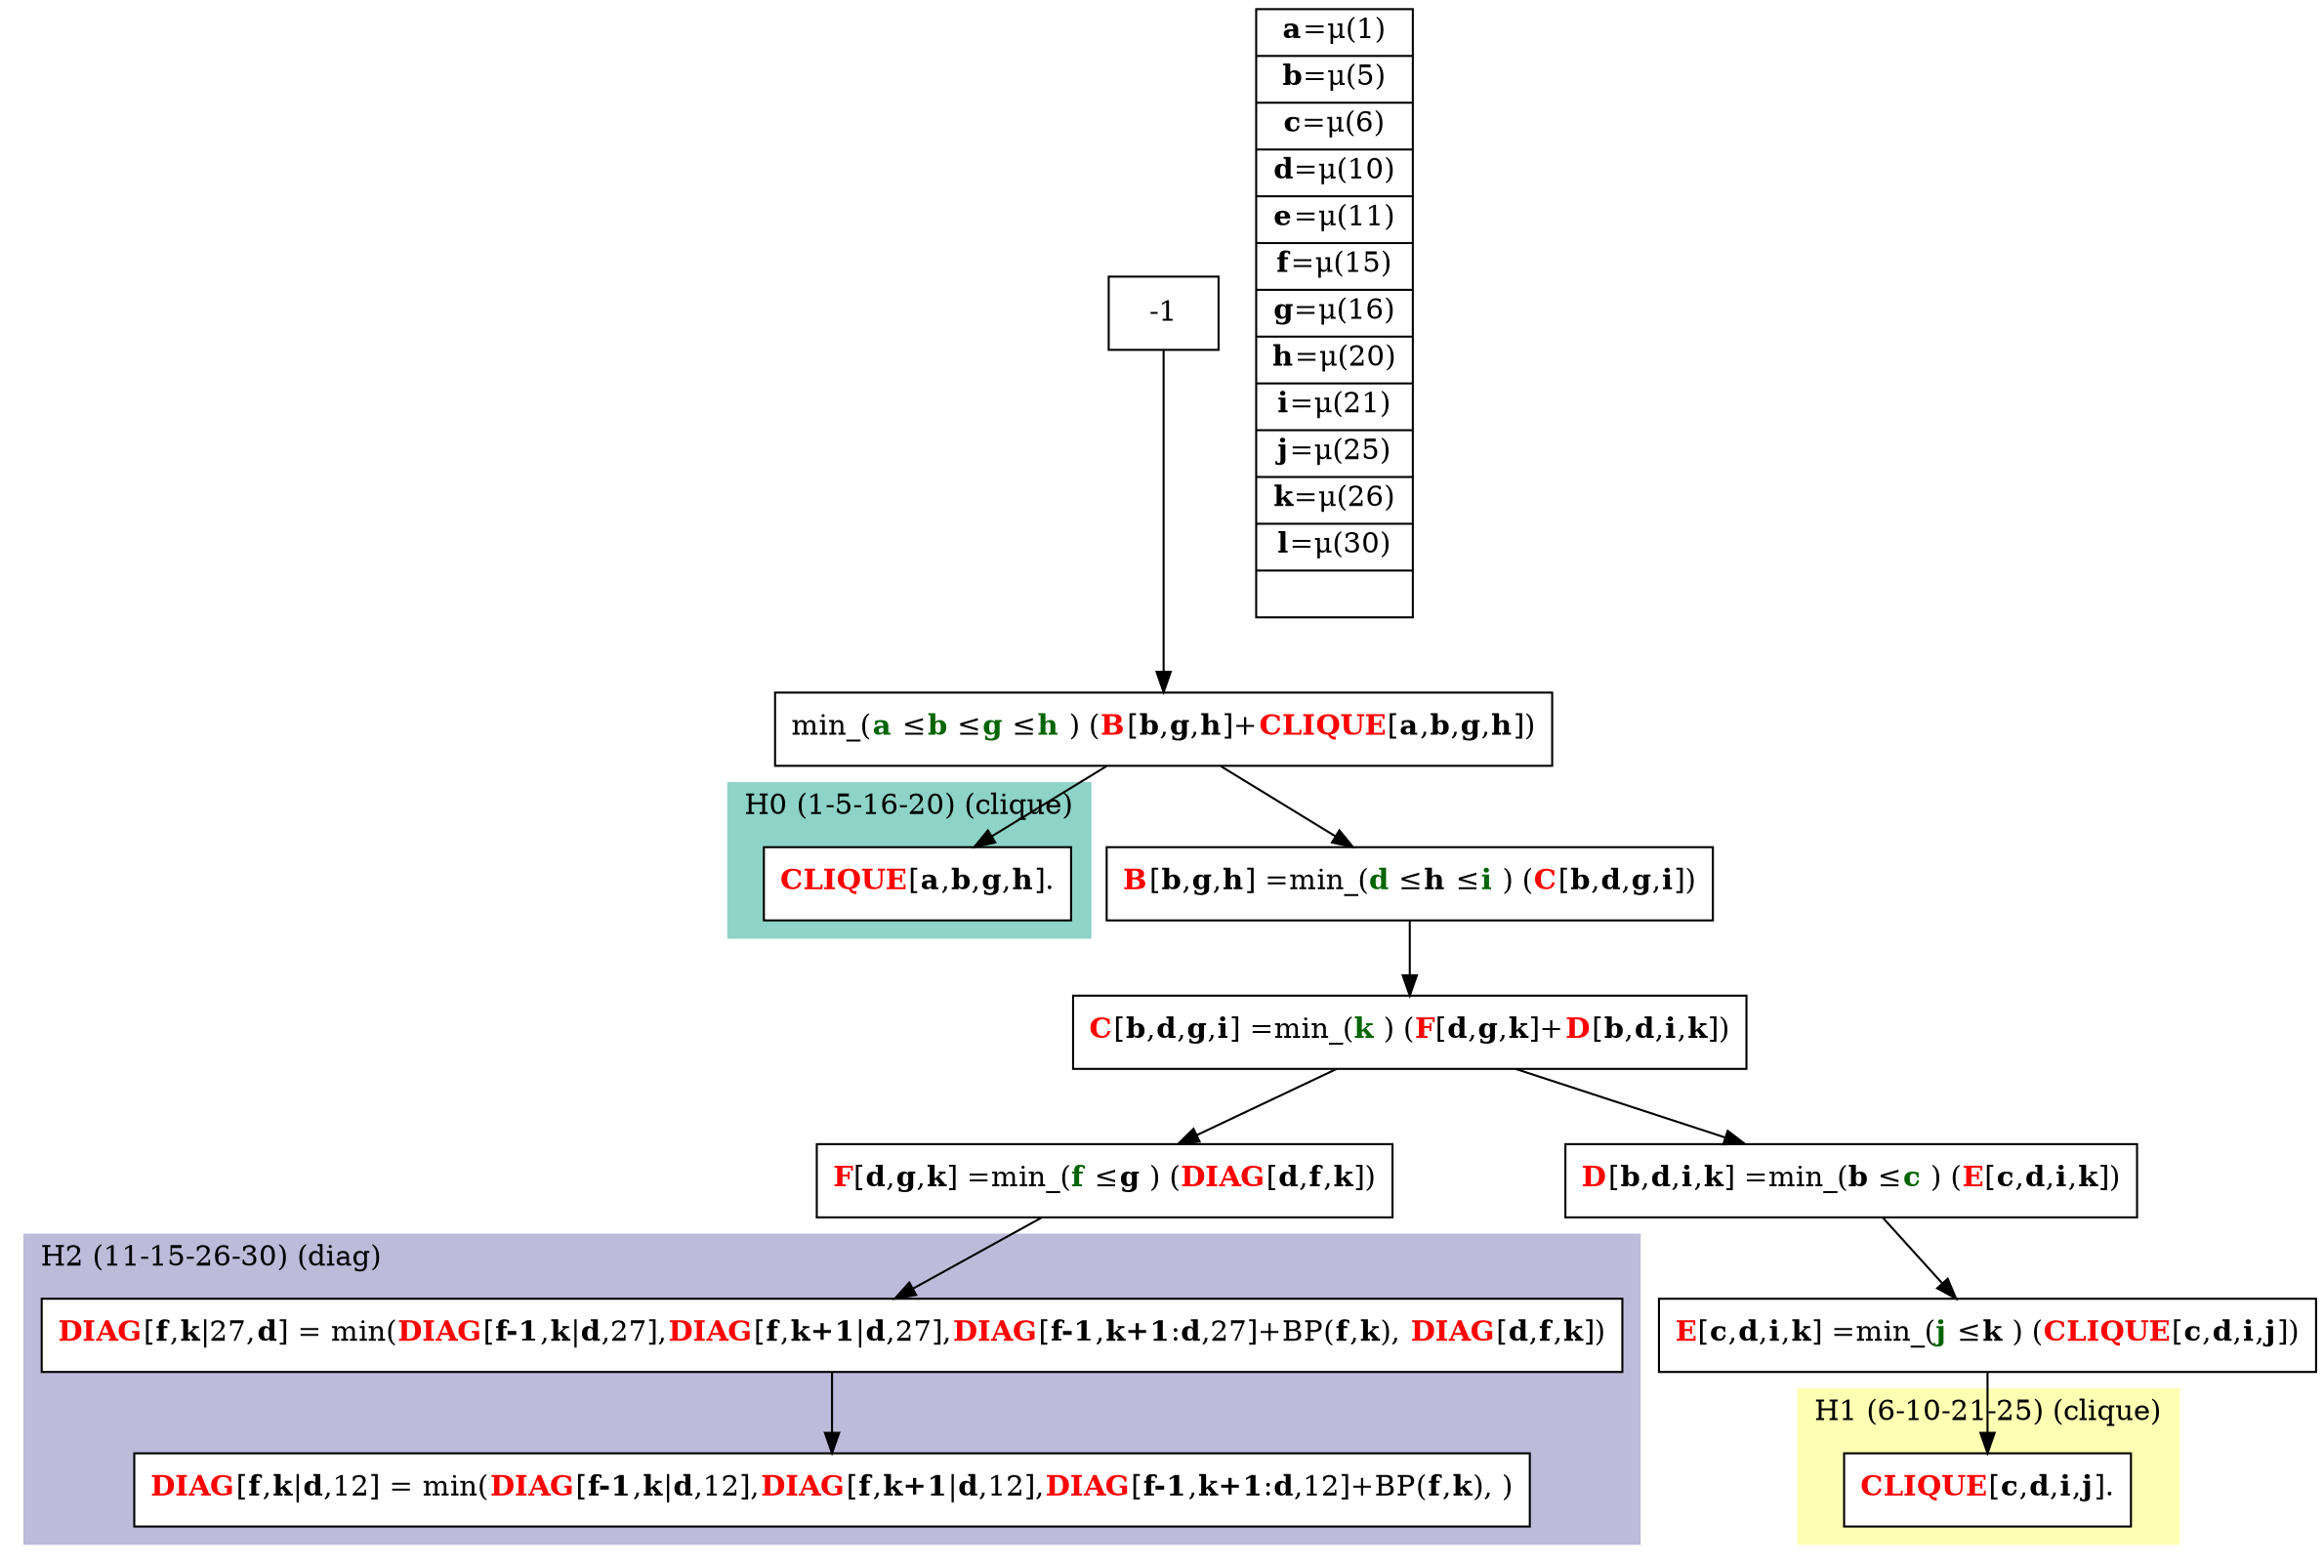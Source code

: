digraph G {
    node [shape=box];
    subgraph cluster0 {
        node [style=filled,fillcolor=white];
        labeljust="l";
        style=filled;
        color="#8DD3C7";
        H0_0;
        label="H0 (1-5-16-20) (clique)";
    }
    subgraph cluster1 {
        node [style=filled,fillcolor=white];
        labeljust="l";
        style=filled;
        color="#FFFFB3";
        H1_0;
        label="H1 (6-10-21-25) (clique)";
    }
    subgraph cluster2 {
        node [style=filled,fillcolor=white];
        labeljust="l";
        style=filled;
        color="#BEBADA";
        H2_7 -> H2_0;
        label="H2 (11-15-26-30) (diag)";
    }
     1 [shape=record,label= <{min_(<FONT COLOR="DARKGREEN"><b>a</b></FONT> &le;<FONT COLOR="DARKGREEN"><b>b</b></FONT> &le;<FONT COLOR="DARKGREEN"><b>g</b></FONT> &le;<FONT COLOR="DARKGREEN"><b>h</b></FONT> ) (<FONT COLOR="RED"><b>B</b></FONT>[<b>b</b>,<b>g</b>,<b>h</b>]+<FONT COLOR="RED"><b>CLIQUE</b></FONT>[<b>a</b>,<b>b</b>,<b>g</b>,<b>h</b>])}> ];
     -1  ->  1;
     H0_0 [shape=record,label= <{<FONT COLOR="RED"><b>CLIQUE</b></FONT>[<b>a</b>,<b>b</b>,<b>g</b>,<b>h</b>].}> ];
     1  ->  H0_0;
     18 [shape=record,label= <{<FONT COLOR="RED"><b>B</b></FONT>[<b>b</b>,<b>g</b>,<b>h</b>] =min_(<FONT COLOR="DARKGREEN"><b>d</b></FONT> &le;<b>h</b> &le;<FONT COLOR="DARKGREEN"><b>i</b></FONT> ) (<FONT COLOR="RED"><b>C</b></FONT>[<b>b</b>,<b>d</b>,<b>g</b>,<b>i</b>])}> ];
     1  ->  18;
     16 [shape=record,label= <{<FONT COLOR="RED"><b>C</b></FONT>[<b>b</b>,<b>d</b>,<b>g</b>,<b>i</b>] =min_(<FONT COLOR="DARKGREEN"><b>k</b></FONT> ) (<FONT COLOR="RED"><b>F</b></FONT>[<b>d</b>,<b>g</b>,<b>k</b>]+<FONT COLOR="RED"><b>D</b></FONT>[<b>b</b>,<b>d</b>,<b>i</b>,<b>k</b>])}> ];
     18  ->  16;
     9 [shape=record,label= <{<FONT COLOR="RED"><b>D</b></FONT>[<b>b</b>,<b>d</b>,<b>i</b>,<b>k</b>] =min_(<b>b</b> &le;<FONT COLOR="DARKGREEN"><b>c</b></FONT> ) (<FONT COLOR="RED"><b>E</b></FONT>[<b>c</b>,<b>d</b>,<b>i</b>,<b>k</b>])}> ];
     16  ->  9;
     11 [shape=record,label= <{<FONT COLOR="RED"><b>E</b></FONT>[<b>c</b>,<b>d</b>,<b>i</b>,<b>k</b>] =min_(<FONT COLOR="DARKGREEN"><b>j</b></FONT> &le;<b>k</b> ) (<FONT COLOR="RED"><b>CLIQUE</b></FONT>[<b>c</b>,<b>d</b>,<b>i</b>,<b>j</b>])}> ];
     9  ->  11;
     H1_0 [shape=record,label= <{<FONT COLOR="RED"><b>CLIQUE</b></FONT>[<b>c</b>,<b>d</b>,<b>i</b>,<b>j</b>].}> ];
     11  ->  H1_0;
     17 [shape=record,label= <{<FONT COLOR="RED"><b>F</b></FONT>[<b>d</b>,<b>g</b>,<b>k</b>] =min_(<FONT COLOR="DARKGREEN"><b>f</b></FONT> &le;<b>g</b> ) (<FONT COLOR="RED"><b>DIAG</b></FONT>[<b>d</b>,<b>f</b>,<b>k</b>])}> ];
     16  ->  17;
     H2_7 [shape=record,label= <{<FONT COLOR="RED"><b>DIAG</b></FONT>[<b>f</b>,<b>k</b>\|27,<b>d</b>] = min(<FONT COLOR="RED"><b>DIAG</b></FONT>[<b>f-1</b>,<b>k</b>\|<b>d</b>,27],<FONT COLOR="RED"><b>DIAG</b></FONT>[<b>f</b>,<b>k+1</b>\|<b>d</b>,27],<FONT COLOR="RED"><b>DIAG</b></FONT>[<b>f-1</b>,<b>k+1</b>:<b>d</b>,27]+BP(<b>f</b>,<b>k</b>), <FONT COLOR="RED"><b>DIAG</b></FONT>[<b>d</b>,<b>f</b>,<b>k</b>])}> ];
     17  ->  H2_7;
     H2_0 [shape=record,label= <{<FONT COLOR="RED"><b>DIAG</b></FONT>[<b>f</b>,<b>k</b>\|<b>d</b>,12] = min(<FONT COLOR="RED"><b>DIAG</b></FONT>[<b>f-1</b>,<b>k</b>\|<b>d</b>,12],<FONT COLOR="RED"><b>DIAG</b></FONT>[<b>f</b>,<b>k+1</b>\|<b>d</b>,12],<FONT COLOR="RED"><b>DIAG</b></FONT>[<b>f-1</b>,<b>k+1</b>:<b>d</b>,12]+BP(<b>f</b>,<b>k</b>), )}> ];
    labels [shape=record,label= <{<b>a</b>=&#956;(1) | <b>b</b>=&#956;(5) | <b>c</b>=&#956;(6) | <b>d</b>=&#956;(10) | <b>e</b>=&#956;(11) | <b>f</b>=&#956;(15) | <b>g</b>=&#956;(16) | <b>h</b>=&#956;(20) | <b>i</b>=&#956;(21) | <b>j</b>=&#956;(25) | <b>k</b>=&#956;(26) | <b>l</b>=&#956;(30) | }> ];
}
